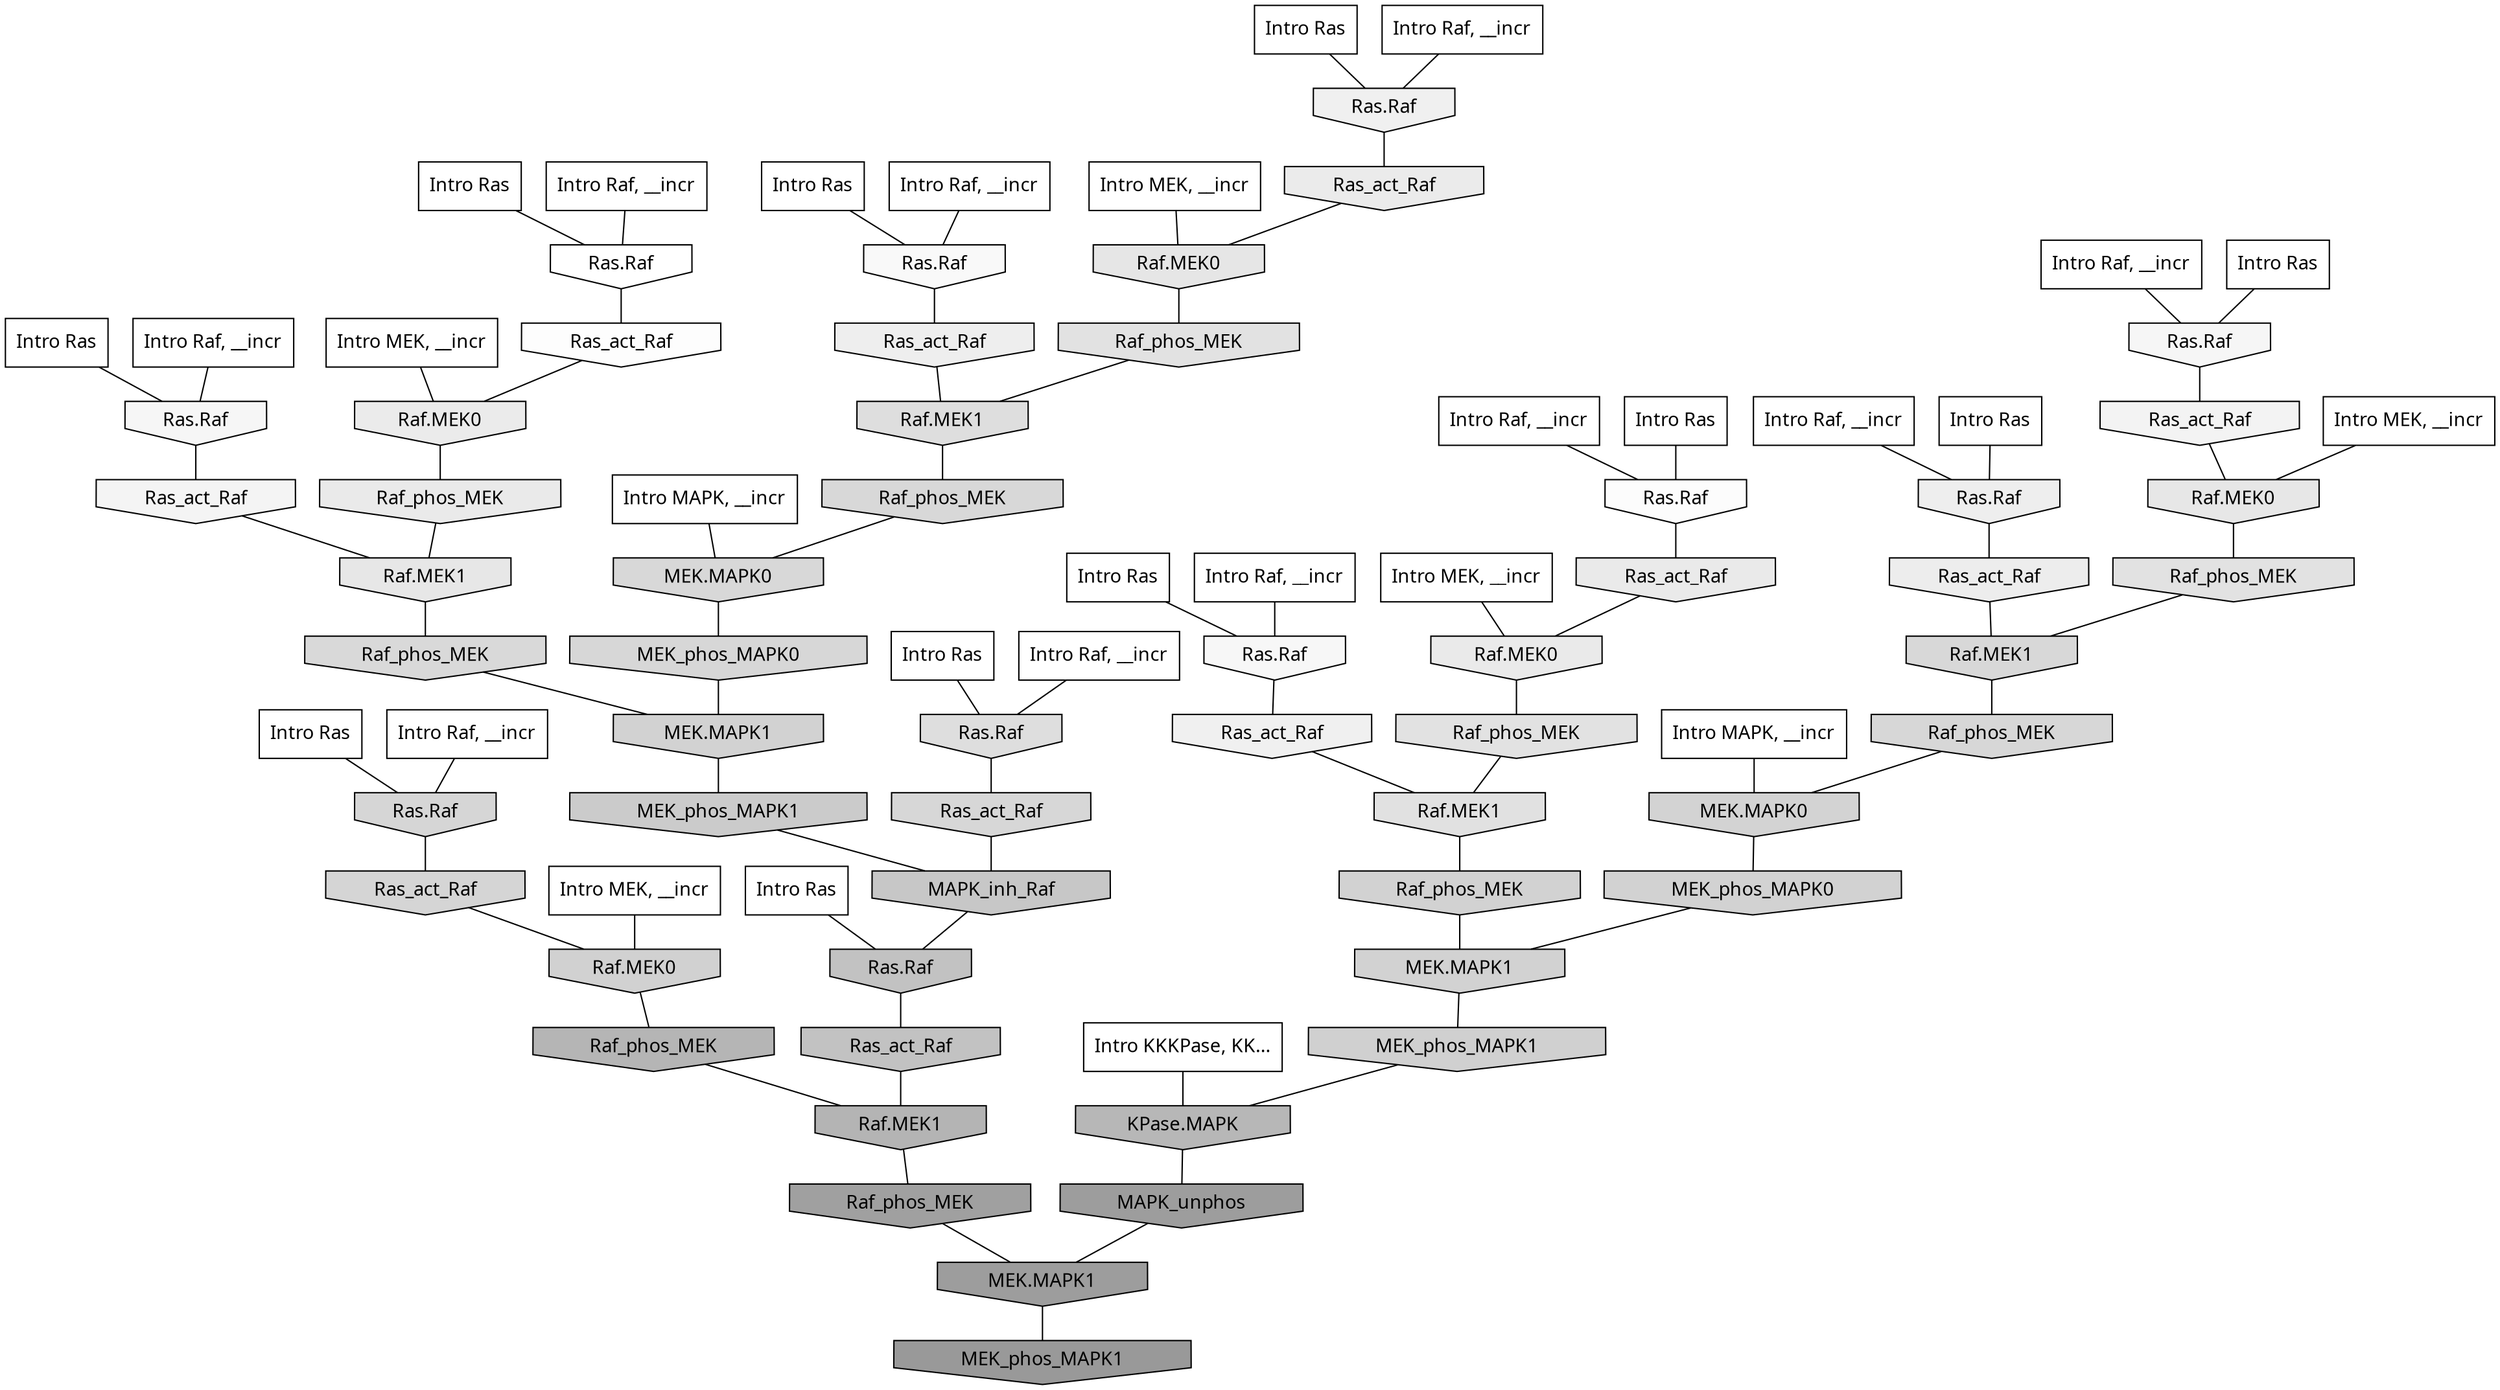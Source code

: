 digraph G{
  rankdir="TB";
  ranksep=0.30;
  node [fontname="CMU Serif"];
  edge [fontname="CMU Serif"];
  
  0 [label="Intro Ras", shape=rectangle, style=filled, fillcolor="0.000 0.000 1.000"]
  
  1 [label="Intro Ras", shape=rectangle, style=filled, fillcolor="0.000 0.000 1.000"]
  
  19 [label="Intro Ras", shape=rectangle, style=filled, fillcolor="0.000 0.000 1.000"]
  
  23 [label="Intro Ras", shape=rectangle, style=filled, fillcolor="0.000 0.000 1.000"]
  
  24 [label="Intro Ras", shape=rectangle, style=filled, fillcolor="0.000 0.000 1.000"]
  
  38 [label="Intro Ras", shape=rectangle, style=filled, fillcolor="0.000 0.000 1.000"]
  
  49 [label="Intro Ras", shape=rectangle, style=filled, fillcolor="0.000 0.000 1.000"]
  
  50 [label="Intro Ras", shape=rectangle, style=filled, fillcolor="0.000 0.000 1.000"]
  
  55 [label="Intro Ras", shape=rectangle, style=filled, fillcolor="0.000 0.000 1.000"]
  
  74 [label="Intro Ras", shape=rectangle, style=filled, fillcolor="0.000 0.000 1.000"]
  
  90 [label="Intro Ras", shape=rectangle, style=filled, fillcolor="0.000 0.000 1.000"]
  
  110 [label="Intro Raf, __incr", shape=rectangle, style=filled, fillcolor="0.000 0.000 1.000"]
  
  112 [label="Intro Raf, __incr", shape=rectangle, style=filled, fillcolor="0.000 0.000 1.000"]
  
  193 [label="Intro Raf, __incr", shape=rectangle, style=filled, fillcolor="0.000 0.000 1.000"]
  
  219 [label="Intro Raf, __incr", shape=rectangle, style=filled, fillcolor="0.000 0.000 1.000"]
  
  256 [label="Intro Raf, __incr", shape=rectangle, style=filled, fillcolor="0.000 0.000 1.000"]
  
  477 [label="Intro Raf, __incr", shape=rectangle, style=filled, fillcolor="0.000 0.000 1.000"]
  
  484 [label="Intro Raf, __incr", shape=rectangle, style=filled, fillcolor="0.000 0.000 1.000"]
  
  514 [label="Intro Raf, __incr", shape=rectangle, style=filled, fillcolor="0.000 0.000 1.000"]
  
  772 [label="Intro Raf, __incr", shape=rectangle, style=filled, fillcolor="0.000 0.000 1.000"]
  
  933 [label="Intro Raf, __incr", shape=rectangle, style=filled, fillcolor="0.000 0.000 1.000"]
  
  1592 [label="Intro MEK, __incr", shape=rectangle, style=filled, fillcolor="0.000 0.000 1.000"]
  
  1620 [label="Intro MEK, __incr", shape=rectangle, style=filled, fillcolor="0.000 0.000 1.000"]
  
  1891 [label="Intro MEK, __incr", shape=rectangle, style=filled, fillcolor="0.000 0.000 1.000"]
  
  1909 [label="Intro MEK, __incr", shape=rectangle, style=filled, fillcolor="0.000 0.000 1.000"]
  
  2087 [label="Intro MEK, __incr", shape=rectangle, style=filled, fillcolor="0.000 0.000 1.000"]
  
  2280 [label="Intro MAPK, __incr", shape=rectangle, style=filled, fillcolor="0.000 0.000 1.000"]
  
  3043 [label="Intro MAPK, __incr", shape=rectangle, style=filled, fillcolor="0.000 0.000 1.000"]
  
  3135 [label="Intro KKKPase, KK...", shape=rectangle, style=filled, fillcolor="0.000 0.000 1.000"]
  
  3262 [label="Ras.Raf", shape=invhouse, style=filled, fillcolor="0.000 0.000 1.000"]
  
  3416 [label="Ras_act_Raf", shape=invhouse, style=filled, fillcolor="0.000 0.000 0.991"]
  
  3475 [label="Ras.Raf", shape=invhouse, style=filled, fillcolor="0.000 0.000 0.985"]
  
  3623 [label="Ras.Raf", shape=invhouse, style=filled, fillcolor="0.000 0.000 0.973"]
  
  3728 [label="Ras.Raf", shape=invhouse, style=filled, fillcolor="0.000 0.000 0.968"]
  
  3807 [label="Ras.Raf", shape=invhouse, style=filled, fillcolor="0.000 0.000 0.964"]
  
  3860 [label="Ras.Raf", shape=invhouse, style=filled, fillcolor="0.000 0.000 0.962"]
  
  4072 [label="Ras_act_Raf", shape=invhouse, style=filled, fillcolor="0.000 0.000 0.954"]
  
  4089 [label="Ras_act_Raf", shape=invhouse, style=filled, fillcolor="0.000 0.000 0.953"]
  
  4401 [label="Ras.Raf", shape=invhouse, style=filled, fillcolor="0.000 0.000 0.941"]
  
  4473 [label="Ras_act_Raf", shape=invhouse, style=filled, fillcolor="0.000 0.000 0.938"]
  
  4607 [label="Ras_act_Raf", shape=invhouse, style=filled, fillcolor="0.000 0.000 0.932"]
  
  4685 [label="Ras.Raf", shape=invhouse, style=filled, fillcolor="0.000 0.000 0.930"]
  
  4763 [label="Ras_act_Raf", shape=invhouse, style=filled, fillcolor="0.000 0.000 0.927"]
  
  4972 [label="Ras_act_Raf", shape=invhouse, style=filled, fillcolor="0.000 0.000 0.920"]
  
  4983 [label="Raf.MEK0", shape=invhouse, style=filled, fillcolor="0.000 0.000 0.920"]
  
  5078 [label="Raf_phos_MEK", shape=invhouse, style=filled, fillcolor="0.000 0.000 0.916"]
  
  5082 [label="Ras_act_Raf", shape=invhouse, style=filled, fillcolor="0.000 0.000 0.916"]
  
  5085 [label="Raf.MEK0", shape=invhouse, style=filled, fillcolor="0.000 0.000 0.916"]
  
  5428 [label="Raf.MEK1", shape=invhouse, style=filled, fillcolor="0.000 0.000 0.906"]
  
  5486 [label="Raf.MEK0", shape=invhouse, style=filled, fillcolor="0.000 0.000 0.903"]
  
  5511 [label="Raf.MEK0", shape=invhouse, style=filled, fillcolor="0.000 0.000 0.902"]
  
  5993 [label="Raf_phos_MEK", shape=invhouse, style=filled, fillcolor="0.000 0.000 0.886"]
  
  6034 [label="Raf_phos_MEK", shape=invhouse, style=filled, fillcolor="0.000 0.000 0.885"]
  
  6053 [label="Raf_phos_MEK", shape=invhouse, style=filled, fillcolor="0.000 0.000 0.885"]
  
  6220 [label="Raf.MEK1", shape=invhouse, style=filled, fillcolor="0.000 0.000 0.880"]
  
  6584 [label="Raf.MEK1", shape=invhouse, style=filled, fillcolor="0.000 0.000 0.871"]
  
  6748 [label="Ras.Raf", shape=invhouse, style=filled, fillcolor="0.000 0.000 0.868"]
  
  7714 [label="Raf_phos_MEK", shape=invhouse, style=filled, fillcolor="0.000 0.000 0.849"]
  
  7831 [label="Raf_phos_MEK", shape=invhouse, style=filled, fillcolor="0.000 0.000 0.847"]
  
  7833 [label="MEK.MAPK0", shape=invhouse, style=filled, fillcolor="0.000 0.000 0.847"]
  
  7889 [label="Raf.MEK1", shape=invhouse, style=filled, fillcolor="0.000 0.000 0.846"]
  
  8090 [label="Raf_phos_MEK", shape=invhouse, style=filled, fillcolor="0.000 0.000 0.842"]
  
  8109 [label="MEK_phos_MAPK0", shape=invhouse, style=filled, fillcolor="0.000 0.000 0.842"]
  
  8179 [label="Ras_act_Raf", shape=invhouse, style=filled, fillcolor="0.000 0.000 0.841"]
  
  8313 [label="Ras.Raf", shape=invhouse, style=filled, fillcolor="0.000 0.000 0.839"]
  
  8551 [label="Ras_act_Raf", shape=invhouse, style=filled, fillcolor="0.000 0.000 0.834"]
  
  9038 [label="MEK.MAPK0", shape=invhouse, style=filled, fillcolor="0.000 0.000 0.825"]
  
  9148 [label="MEK.MAPK1", shape=invhouse, style=filled, fillcolor="0.000 0.000 0.824"]
  
  9178 [label="Raf_phos_MEK", shape=invhouse, style=filled, fillcolor="0.000 0.000 0.824"]
  
  9343 [label="MEK_phos_MAPK0", shape=invhouse, style=filled, fillcolor="0.000 0.000 0.822"]
  
  9408 [label="MEK.MAPK1", shape=invhouse, style=filled, fillcolor="0.000 0.000 0.821"]
  
  9571 [label="Raf.MEK0", shape=invhouse, style=filled, fillcolor="0.000 0.000 0.819"]
  
  9908 [label="MEK_phos_MAPK1", shape=invhouse, style=filled, fillcolor="0.000 0.000 0.815"]
  
  11453 [label="MEK_phos_MAPK1", shape=invhouse, style=filled, fillcolor="0.000 0.000 0.796"]
  
  13319 [label="MAPK_inh_Raf", shape=invhouse, style=filled, fillcolor="0.000 0.000 0.778"]
  
  15349 [label="Ras.Raf", shape=invhouse, style=filled, fillcolor="0.000 0.000 0.761"]
  
  15452 [label="Ras_act_Raf", shape=invhouse, style=filled, fillcolor="0.000 0.000 0.760"]
  
  18119 [label="KPase.MAPK", shape=invhouse, style=filled, fillcolor="0.000 0.000 0.717"]
  
  18478 [label="Raf_phos_MEK", shape=invhouse, style=filled, fillcolor="0.000 0.000 0.708"]
  
  18654 [label="Raf.MEK1", shape=invhouse, style=filled, fillcolor="0.000 0.000 0.704"]
  
  21036 [label="Raf_phos_MEK", shape=invhouse, style=filled, fillcolor="0.000 0.000 0.628"]
  
  21383 [label="MAPK_unphos", shape=invhouse, style=filled, fillcolor="0.000 0.000 0.616"]
  
  21384 [label="MEK.MAPK1", shape=invhouse, style=filled, fillcolor="0.000 0.000 0.616"]
  
  21723 [label="MEK_phos_MAPK1", shape=invhouse, style=filled, fillcolor="0.000 0.000 0.600"]
  
  
  21384 -> 21723 [dir=none, color="0.000 0.000 0.000"] 
  21383 -> 21384 [dir=none, color="0.000 0.000 0.000"] 
  21036 -> 21384 [dir=none, color="0.000 0.000 0.000"] 
  18654 -> 21036 [dir=none, color="0.000 0.000 0.000"] 
  18478 -> 18654 [dir=none, color="0.000 0.000 0.000"] 
  18119 -> 21383 [dir=none, color="0.000 0.000 0.000"] 
  15452 -> 18654 [dir=none, color="0.000 0.000 0.000"] 
  15349 -> 15452 [dir=none, color="0.000 0.000 0.000"] 
  13319 -> 15349 [dir=none, color="0.000 0.000 0.000"] 
  11453 -> 13319 [dir=none, color="0.000 0.000 0.000"] 
  9908 -> 18119 [dir=none, color="0.000 0.000 0.000"] 
  9571 -> 18478 [dir=none, color="0.000 0.000 0.000"] 
  9408 -> 9908 [dir=none, color="0.000 0.000 0.000"] 
  9343 -> 9408 [dir=none, color="0.000 0.000 0.000"] 
  9178 -> 9408 [dir=none, color="0.000 0.000 0.000"] 
  9148 -> 11453 [dir=none, color="0.000 0.000 0.000"] 
  9038 -> 9343 [dir=none, color="0.000 0.000 0.000"] 
  8551 -> 9571 [dir=none, color="0.000 0.000 0.000"] 
  8313 -> 8551 [dir=none, color="0.000 0.000 0.000"] 
  8179 -> 13319 [dir=none, color="0.000 0.000 0.000"] 
  8109 -> 9148 [dir=none, color="0.000 0.000 0.000"] 
  8090 -> 9038 [dir=none, color="0.000 0.000 0.000"] 
  7889 -> 8090 [dir=none, color="0.000 0.000 0.000"] 
  7833 -> 8109 [dir=none, color="0.000 0.000 0.000"] 
  7831 -> 7833 [dir=none, color="0.000 0.000 0.000"] 
  7714 -> 9148 [dir=none, color="0.000 0.000 0.000"] 
  6748 -> 8179 [dir=none, color="0.000 0.000 0.000"] 
  6584 -> 7831 [dir=none, color="0.000 0.000 0.000"] 
  6220 -> 9178 [dir=none, color="0.000 0.000 0.000"] 
  6053 -> 7889 [dir=none, color="0.000 0.000 0.000"] 
  6034 -> 6584 [dir=none, color="0.000 0.000 0.000"] 
  5993 -> 6220 [dir=none, color="0.000 0.000 0.000"] 
  5511 -> 6034 [dir=none, color="0.000 0.000 0.000"] 
  5486 -> 6053 [dir=none, color="0.000 0.000 0.000"] 
  5428 -> 7714 [dir=none, color="0.000 0.000 0.000"] 
  5085 -> 5993 [dir=none, color="0.000 0.000 0.000"] 
  5082 -> 5085 [dir=none, color="0.000 0.000 0.000"] 
  5078 -> 5428 [dir=none, color="0.000 0.000 0.000"] 
  4983 -> 5078 [dir=none, color="0.000 0.000 0.000"] 
  4972 -> 5511 [dir=none, color="0.000 0.000 0.000"] 
  4763 -> 7889 [dir=none, color="0.000 0.000 0.000"] 
  4685 -> 4763 [dir=none, color="0.000 0.000 0.000"] 
  4607 -> 6584 [dir=none, color="0.000 0.000 0.000"] 
  4473 -> 6220 [dir=none, color="0.000 0.000 0.000"] 
  4401 -> 4972 [dir=none, color="0.000 0.000 0.000"] 
  4089 -> 5486 [dir=none, color="0.000 0.000 0.000"] 
  4072 -> 5428 [dir=none, color="0.000 0.000 0.000"] 
  3860 -> 4089 [dir=none, color="0.000 0.000 0.000"] 
  3807 -> 4072 [dir=none, color="0.000 0.000 0.000"] 
  3728 -> 4473 [dir=none, color="0.000 0.000 0.000"] 
  3623 -> 4607 [dir=none, color="0.000 0.000 0.000"] 
  3475 -> 5082 [dir=none, color="0.000 0.000 0.000"] 
  3416 -> 4983 [dir=none, color="0.000 0.000 0.000"] 
  3262 -> 3416 [dir=none, color="0.000 0.000 0.000"] 
  3135 -> 18119 [dir=none, color="0.000 0.000 0.000"] 
  3043 -> 7833 [dir=none, color="0.000 0.000 0.000"] 
  2280 -> 9038 [dir=none, color="0.000 0.000 0.000"] 
  2087 -> 5486 [dir=none, color="0.000 0.000 0.000"] 
  1909 -> 4983 [dir=none, color="0.000 0.000 0.000"] 
  1891 -> 5511 [dir=none, color="0.000 0.000 0.000"] 
  1620 -> 9571 [dir=none, color="0.000 0.000 0.000"] 
  1592 -> 5085 [dir=none, color="0.000 0.000 0.000"] 
  933 -> 3475 [dir=none, color="0.000 0.000 0.000"] 
  772 -> 3807 [dir=none, color="0.000 0.000 0.000"] 
  514 -> 3860 [dir=none, color="0.000 0.000 0.000"] 
  484 -> 6748 [dir=none, color="0.000 0.000 0.000"] 
  477 -> 4401 [dir=none, color="0.000 0.000 0.000"] 
  256 -> 4685 [dir=none, color="0.000 0.000 0.000"] 
  219 -> 3728 [dir=none, color="0.000 0.000 0.000"] 
  193 -> 3623 [dir=none, color="0.000 0.000 0.000"] 
  112 -> 3262 [dir=none, color="0.000 0.000 0.000"] 
  110 -> 8313 [dir=none, color="0.000 0.000 0.000"] 
  90 -> 4685 [dir=none, color="0.000 0.000 0.000"] 
  74 -> 3728 [dir=none, color="0.000 0.000 0.000"] 
  55 -> 3807 [dir=none, color="0.000 0.000 0.000"] 
  50 -> 4401 [dir=none, color="0.000 0.000 0.000"] 
  49 -> 3475 [dir=none, color="0.000 0.000 0.000"] 
  38 -> 6748 [dir=none, color="0.000 0.000 0.000"] 
  24 -> 3623 [dir=none, color="0.000 0.000 0.000"] 
  23 -> 15349 [dir=none, color="0.000 0.000 0.000"] 
  19 -> 3262 [dir=none, color="0.000 0.000 0.000"] 
  1 -> 3860 [dir=none, color="0.000 0.000 0.000"] 
  0 -> 8313 [dir=none, color="0.000 0.000 0.000"] 
  
  }
